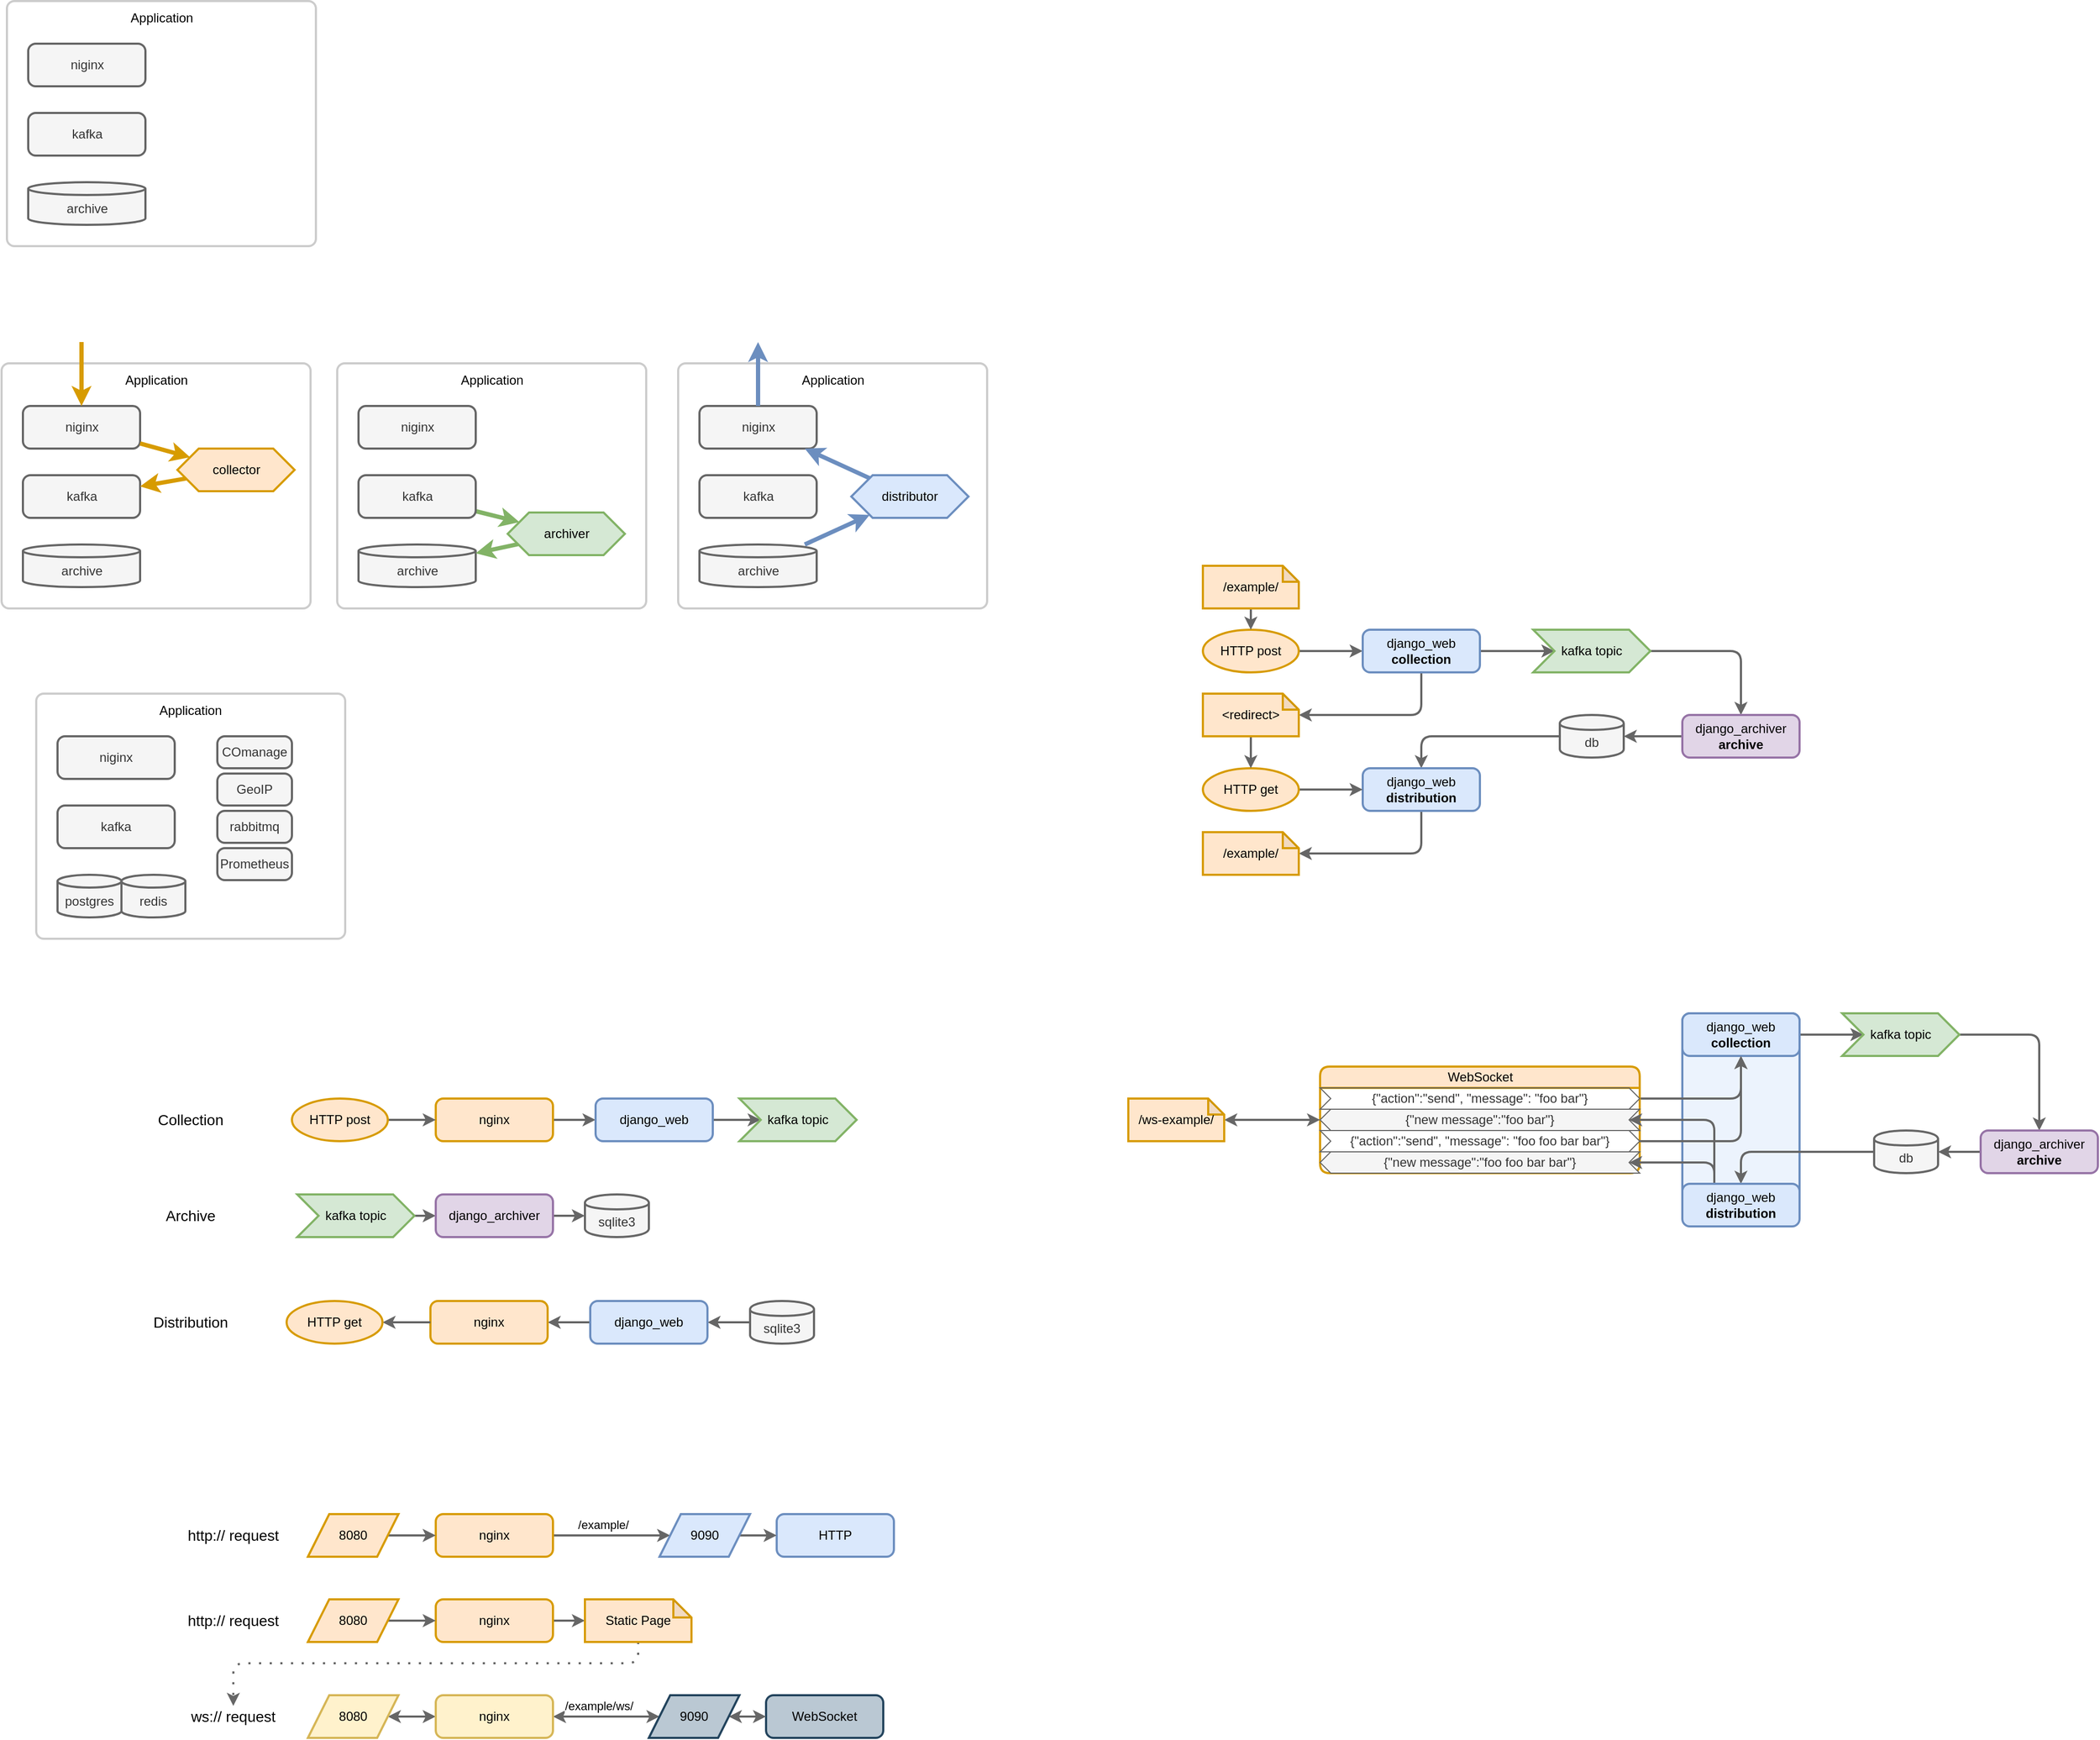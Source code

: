 <mxfile version="14.6.13" type="device"><diagram id="-VsEtAfE2rpOgw_YnNsa" name="Page-1"><mxGraphModel dx="1460" dy="2138" grid="1" gridSize="10" guides="1" tooltips="1" connect="1" arrows="1" fold="1" page="0" pageScale="1" pageWidth="850" pageHeight="1100" math="0" shadow="0"><root><mxCell id="0"/><mxCell id="1" style="locked=1;" parent="0"/><mxCell id="PM8JkhN1XcaPESPT991R-1" value="HTTP" style="rounded=1;html=1;absoluteArcSize=1;arcSize=14;strokeWidth=2;shadow=0;glass=0;labelBackgroundColor=none;fillColor=#dae8fc;fontSize=12;align=center;strokeColor=#6c8ebf;whiteSpace=wrap;" parent="1" vertex="1"><mxGeometry x="510" y="590" width="110" height="40" as="geometry"/></mxCell><mxCell id="PM8JkhN1XcaPESPT991R-6" style="edgeStyle=orthogonalEdgeStyle;orthogonalLoop=1;jettySize=auto;html=1;strokeWidth=2;fillColor=#f5f5f5;strokeColor=#666666;fontFamily=Helvetica;fontSize=11;fontColor=#000000;align=center;entryX=0;entryY=0.5;entryDx=0;entryDy=0;" parent="1" source="PM8JkhN1XcaPESPT991R-2" target="PM8JkhN1XcaPESPT991R-5" edge="1"><mxGeometry relative="1" as="geometry"/></mxCell><mxCell id="PM8JkhN1XcaPESPT991R-9" value="/example/" style="edgeLabel;html=1;align=center;verticalAlign=middle;resizable=0;points=[];" parent="PM8JkhN1XcaPESPT991R-6" vertex="1" connectable="0"><mxGeometry x="-0.147" y="3" relative="1" as="geometry"><mxPoint y="-7" as="offset"/></mxGeometry></mxCell><mxCell id="PM8JkhN1XcaPESPT991R-2" value="nginx" style="rounded=1;html=1;absoluteArcSize=1;arcSize=14;strokeWidth=2;shadow=0;glass=0;labelBackgroundColor=none;fillColor=#ffe6cc;fontSize=12;align=center;strokeColor=#d79b00;whiteSpace=wrap;" parent="1" vertex="1"><mxGeometry x="190" y="590" width="110" height="40" as="geometry"/></mxCell><mxCell id="PM8JkhN1XcaPESPT991R-8" style="edgeStyle=orthogonalEdgeStyle;orthogonalLoop=1;jettySize=auto;html=1;strokeColor=#666666;strokeWidth=2;fillColor=#f5f5f5;" parent="1" source="PM8JkhN1XcaPESPT991R-3" target="PM8JkhN1XcaPESPT991R-2" edge="1"><mxGeometry relative="1" as="geometry"/></mxCell><mxCell id="PM8JkhN1XcaPESPT991R-3" value="8080" style="shape=parallelogram;perimeter=parallelogramPerimeter;whiteSpace=wrap;html=1;fixedSize=1;shadow=0;fontFamily=Helvetica;fontSize=12;fontColor=#000000;align=center;strokeColor=#d79b00;strokeWidth=2;fillColor=#ffe6cc;" parent="1" vertex="1"><mxGeometry x="70" y="590" width="85" height="40" as="geometry"/></mxCell><mxCell id="PM8JkhN1XcaPESPT991R-7" style="edgeStyle=orthogonalEdgeStyle;orthogonalLoop=1;jettySize=auto;html=1;strokeColor=#666666;strokeWidth=2;fillColor=#f5f5f5;" parent="1" source="PM8JkhN1XcaPESPT991R-5" target="PM8JkhN1XcaPESPT991R-1" edge="1"><mxGeometry relative="1" as="geometry"/></mxCell><mxCell id="PM8JkhN1XcaPESPT991R-5" value="9090" style="shape=parallelogram;perimeter=parallelogramPerimeter;whiteSpace=wrap;html=1;fixedSize=1;shadow=0;fontFamily=Helvetica;fontSize=12;fontColor=#000000;align=center;strokeColor=#6c8ebf;strokeWidth=2;fillColor=#dae8fc;" parent="1" vertex="1"><mxGeometry x="400" y="590" width="85" height="40" as="geometry"/></mxCell><mxCell id="PM8JkhN1XcaPESPT991R-10" value="WebSocket" style="rounded=1;html=1;absoluteArcSize=1;arcSize=14;strokeWidth=2;shadow=0;glass=0;labelBackgroundColor=none;fillColor=#bac8d3;fontSize=12;align=center;strokeColor=#23445d;whiteSpace=wrap;" parent="1" vertex="1"><mxGeometry x="500" y="760" width="110" height="40" as="geometry"/></mxCell><mxCell id="PM8JkhN1XcaPESPT991R-11" style="edgeStyle=orthogonalEdgeStyle;orthogonalLoop=1;jettySize=auto;html=1;strokeWidth=2;fillColor=#f5f5f5;strokeColor=#666666;fontFamily=Helvetica;fontSize=11;fontColor=#000000;align=center;entryX=0;entryY=0.5;entryDx=0;entryDy=0;startArrow=classic;startFill=1;" parent="1" source="PM8JkhN1XcaPESPT991R-21" target="PM8JkhN1XcaPESPT991R-17" edge="1"><mxGeometry relative="1" as="geometry"><mxPoint x="240" y="780" as="sourcePoint"/><Array as="points"/></mxGeometry></mxCell><mxCell id="PM8JkhN1XcaPESPT991R-12" value="/example/ws/" style="edgeLabel;html=1;align=center;verticalAlign=middle;resizable=0;points=[];" parent="PM8JkhN1XcaPESPT991R-11" vertex="1" connectable="0"><mxGeometry x="-0.147" y="3" relative="1" as="geometry"><mxPoint y="-7" as="offset"/></mxGeometry></mxCell><mxCell id="PM8JkhN1XcaPESPT991R-19" style="edgeStyle=orthogonalEdgeStyle;orthogonalLoop=1;jettySize=auto;html=1;strokeColor=#666666;strokeWidth=2;fillColor=#f5f5f5;" parent="1" source="PM8JkhN1XcaPESPT991R-13" target="PM8JkhN1XcaPESPT991R-18" edge="1"><mxGeometry relative="1" as="geometry"/></mxCell><mxCell id="PM8JkhN1XcaPESPT991R-13" value="nginx" style="rounded=1;html=1;absoluteArcSize=1;arcSize=14;strokeWidth=2;shadow=0;glass=0;labelBackgroundColor=none;fillColor=#ffe6cc;fontSize=12;align=center;strokeColor=#d79b00;whiteSpace=wrap;" parent="1" vertex="1"><mxGeometry x="190" y="670" width="110" height="40" as="geometry"/></mxCell><mxCell id="PM8JkhN1XcaPESPT991R-14" style="edgeStyle=orthogonalEdgeStyle;orthogonalLoop=1;jettySize=auto;html=1;strokeColor=#666666;strokeWidth=2;fillColor=#f5f5f5;" parent="1" source="PM8JkhN1XcaPESPT991R-15" target="PM8JkhN1XcaPESPT991R-13" edge="1"><mxGeometry relative="1" as="geometry"/></mxCell><mxCell id="PM8JkhN1XcaPESPT991R-15" value="8080" style="shape=parallelogram;perimeter=parallelogramPerimeter;whiteSpace=wrap;html=1;fixedSize=1;shadow=0;fontFamily=Helvetica;fontSize=12;fontColor=#000000;align=center;strokeColor=#d79b00;strokeWidth=2;fillColor=#ffe6cc;" parent="1" vertex="1"><mxGeometry x="70" y="670" width="85" height="40" as="geometry"/></mxCell><mxCell id="PM8JkhN1XcaPESPT991R-16" style="edgeStyle=orthogonalEdgeStyle;orthogonalLoop=1;jettySize=auto;html=1;strokeColor=#666666;strokeWidth=2;fillColor=#f5f5f5;startArrow=classic;startFill=1;" parent="1" source="PM8JkhN1XcaPESPT991R-17" target="PM8JkhN1XcaPESPT991R-10" edge="1"><mxGeometry relative="1" as="geometry"/></mxCell><mxCell id="PM8JkhN1XcaPESPT991R-17" value="9090" style="shape=parallelogram;perimeter=parallelogramPerimeter;whiteSpace=wrap;html=1;fixedSize=1;shadow=0;fontFamily=Helvetica;fontSize=12;align=center;strokeColor=#23445d;strokeWidth=2;fillColor=#bac8d3;" parent="1" vertex="1"><mxGeometry x="390" y="760" width="85" height="40" as="geometry"/></mxCell><mxCell id="PM8JkhN1XcaPESPT991R-28" style="edgeStyle=orthogonalEdgeStyle;orthogonalLoop=1;jettySize=auto;html=1;fontSize=14;strokeColor=#666666;strokeWidth=2;fillColor=#f5f5f5;dashed=1;dashPattern=1 4;exitX=0.5;exitY=1;exitDx=0;exitDy=0;exitPerimeter=0;" parent="1" source="PM8JkhN1XcaPESPT991R-18" target="PM8JkhN1XcaPESPT991R-26" edge="1"><mxGeometry relative="1" as="geometry"><Array as="points"><mxPoint x="380" y="730"/><mxPoint y="730"/></Array></mxGeometry></mxCell><mxCell id="PM8JkhN1XcaPESPT991R-18" value="Static Page" style="shape=note;whiteSpace=wrap;html=1;backgroundOutline=1;darkOpacity=0.05;shadow=0;fontFamily=Helvetica;fontSize=12;fontColor=#000000;align=center;strokeColor=#d79b00;strokeWidth=2;fillColor=#ffe6cc;size=17;" parent="1" vertex="1"><mxGeometry x="330" y="670" width="100" height="40" as="geometry"/></mxCell><mxCell id="PM8JkhN1XcaPESPT991R-22" style="edgeStyle=orthogonalEdgeStyle;orthogonalLoop=1;jettySize=auto;html=1;strokeColor=#666666;strokeWidth=2;fillColor=#f5f5f5;startArrow=classic;startFill=1;" parent="1" source="PM8JkhN1XcaPESPT991R-20" target="PM8JkhN1XcaPESPT991R-21" edge="1"><mxGeometry relative="1" as="geometry"/></mxCell><mxCell id="PM8JkhN1XcaPESPT991R-20" value="8080" style="shape=parallelogram;perimeter=parallelogramPerimeter;whiteSpace=wrap;html=1;fixedSize=1;shadow=0;fontFamily=Helvetica;fontSize=12;align=center;strokeColor=#d6b656;strokeWidth=2;fillColor=#fff2cc;" parent="1" vertex="1"><mxGeometry x="70" y="760" width="85" height="40" as="geometry"/></mxCell><mxCell id="PM8JkhN1XcaPESPT991R-21" value="nginx" style="rounded=1;html=1;absoluteArcSize=1;arcSize=14;strokeWidth=2;shadow=0;glass=0;labelBackgroundColor=none;fillColor=#fff2cc;fontSize=12;align=center;strokeColor=#d6b656;whiteSpace=wrap;" parent="1" vertex="1"><mxGeometry x="190" y="760" width="110" height="40" as="geometry"/></mxCell><mxCell id="PM8JkhN1XcaPESPT991R-24" value="http:// request" style="text;html=1;strokeColor=none;fillColor=none;align=center;verticalAlign=middle;whiteSpace=wrap;rounded=0;fontSize=14;" parent="1" vertex="1"><mxGeometry x="-50" y="600" width="100" height="20" as="geometry"/></mxCell><mxCell id="PM8JkhN1XcaPESPT991R-25" value="http:// request" style="text;html=1;strokeColor=none;fillColor=none;align=center;verticalAlign=middle;whiteSpace=wrap;rounded=0;fontSize=14;" parent="1" vertex="1"><mxGeometry x="-50" y="680" width="100" height="20" as="geometry"/></mxCell><mxCell id="PM8JkhN1XcaPESPT991R-26" value="ws:// request" style="text;html=1;strokeColor=none;fillColor=none;align=center;verticalAlign=middle;whiteSpace=wrap;rounded=0;fontSize=14;" parent="1" vertex="1"><mxGeometry x="-60" y="770" width="120" height="20" as="geometry"/></mxCell><mxCell id="PM8JkhN1XcaPESPT991R-27" style="edgeStyle=orthogonalEdgeStyle;orthogonalLoop=1;jettySize=auto;html=1;exitX=0.5;exitY=1;exitDx=0;exitDy=0;fontSize=14;strokeColor=#666666;strokeWidth=2;fillColor=#f5f5f5;" parent="1" source="PM8JkhN1XcaPESPT991R-24" target="PM8JkhN1XcaPESPT991R-24" edge="1"><mxGeometry relative="1" as="geometry"/></mxCell><mxCell id="PM8JkhN1XcaPESPT991R-34" style="edgeStyle=orthogonalEdgeStyle;orthogonalLoop=1;jettySize=auto;html=1;strokeWidth=2;fillColor=#f5f5f5;strokeColor=#666666;fontFamily=Helvetica;fontSize=11;fontColor=#000000;align=center;" parent="1" source="PM8JkhN1XcaPESPT991R-36" target="PM8JkhN1XcaPESPT991R-41" edge="1"><mxGeometry relative="1" as="geometry"><mxPoint x="410.0" y="220" as="targetPoint"/></mxGeometry></mxCell><mxCell id="PM8JkhN1XcaPESPT991R-36" value="nginx" style="rounded=1;html=1;absoluteArcSize=1;arcSize=14;strokeWidth=2;shadow=0;glass=0;labelBackgroundColor=none;fillColor=#ffe6cc;fontSize=12;align=center;strokeColor=#d79b00;whiteSpace=wrap;" parent="1" vertex="1"><mxGeometry x="190" y="200" width="110" height="40" as="geometry"/></mxCell><mxCell id="PM8JkhN1XcaPESPT991R-37" style="edgeStyle=orthogonalEdgeStyle;orthogonalLoop=1;jettySize=auto;html=1;strokeColor=#666666;strokeWidth=2;fillColor=#f5f5f5;" parent="1" source="PM8JkhN1XcaPESPT991R-43" target="PM8JkhN1XcaPESPT991R-36" edge="1"><mxGeometry relative="1" as="geometry"><mxPoint x="155" y="220" as="sourcePoint"/></mxGeometry></mxCell><mxCell id="PM8JkhN1XcaPESPT991R-46" style="edgeStyle=orthogonalEdgeStyle;orthogonalLoop=1;jettySize=auto;html=1;strokeColor=#666666;strokeWidth=2;fillColor=#f5f5f5;" parent="1" source="PM8JkhN1XcaPESPT991R-41" target="PM8JkhN1XcaPESPT991R-44" edge="1"><mxGeometry relative="1" as="geometry"/></mxCell><mxCell id="PM8JkhN1XcaPESPT991R-41" value="django_web" style="rounded=1;html=1;absoluteArcSize=1;arcSize=14;strokeWidth=2;shadow=0;glass=0;labelBackgroundColor=none;fillColor=#dae8fc;fontSize=12;align=center;strokeColor=#6c8ebf;whiteSpace=wrap;" parent="1" vertex="1"><mxGeometry x="340" y="200" width="110" height="40" as="geometry"/></mxCell><mxCell id="PM8JkhN1XcaPESPT991R-43" value="HTTP post" style="ellipse;whiteSpace=wrap;html=1;shadow=0;fontFamily=Helvetica;fontSize=12;fontColor=#000000;align=center;strokeColor=#d79b00;strokeWidth=2;fillColor=#ffe6cc;" parent="1" vertex="1"><mxGeometry x="55" y="200" width="90" height="40" as="geometry"/></mxCell><mxCell id="PM8JkhN1XcaPESPT991R-44" value="kafka topic" style="shape=step;perimeter=stepPerimeter;whiteSpace=wrap;html=1;fixedSize=1;shadow=0;fontFamily=Helvetica;fontSize=12;align=center;strokeColor=#82b366;strokeWidth=2;fillColor=#d5e8d4;" parent="1" vertex="1"><mxGeometry x="475" y="200" width="110" height="40" as="geometry"/></mxCell><mxCell id="PM8JkhN1XcaPESPT991R-49" style="edgeStyle=orthogonalEdgeStyle;orthogonalLoop=1;jettySize=auto;html=1;strokeColor=#666666;strokeWidth=2;fillColor=#f5f5f5;" parent="1" source="PM8JkhN1XcaPESPT991R-47" target="PM8JkhN1XcaPESPT991R-48" edge="1"><mxGeometry relative="1" as="geometry"/></mxCell><mxCell id="PM8JkhN1XcaPESPT991R-47" value="kafka topic" style="shape=step;perimeter=stepPerimeter;whiteSpace=wrap;html=1;fixedSize=1;shadow=0;fontFamily=Helvetica;fontSize=12;align=center;strokeColor=#82b366;strokeWidth=2;fillColor=#d5e8d4;" parent="1" vertex="1"><mxGeometry x="60" y="290" width="110" height="40" as="geometry"/></mxCell><mxCell id="PM8JkhN1XcaPESPT991R-51" value="" style="edgeStyle=orthogonalEdgeStyle;orthogonalLoop=1;jettySize=auto;html=1;strokeColor=#666666;strokeWidth=2;fillColor=#f5f5f5;" parent="1" source="PM8JkhN1XcaPESPT991R-48" target="PM8JkhN1XcaPESPT991R-50" edge="1"><mxGeometry relative="1" as="geometry"/></mxCell><mxCell id="PM8JkhN1XcaPESPT991R-48" value="django_archiver" style="rounded=1;html=1;absoluteArcSize=1;arcSize=14;strokeWidth=2;shadow=0;glass=0;labelBackgroundColor=none;fillColor=#e1d5e7;fontSize=12;align=center;strokeColor=#9673a6;whiteSpace=wrap;" parent="1" vertex="1"><mxGeometry x="190" y="290" width="110" height="40" as="geometry"/></mxCell><mxCell id="PM8JkhN1XcaPESPT991R-50" value="sqlite3" style="shape=cylinder;whiteSpace=wrap;html=1;boundedLbl=1;backgroundOutline=1;rounded=1;shadow=0;strokeColor=#666666;strokeWidth=2;fillColor=#f5f5f5;glass=0;arcSize=14;fontColor=#333333;" parent="1" vertex="1"><mxGeometry x="330" y="290" width="60" height="40" as="geometry"/></mxCell><mxCell id="PM8JkhN1XcaPESPT991R-52" style="edgeStyle=orthogonalEdgeStyle;orthogonalLoop=1;jettySize=auto;html=1;strokeWidth=2;fillColor=#f5f5f5;strokeColor=#666666;fontFamily=Helvetica;fontSize=11;fontColor=#000000;align=center;startArrow=classic;startFill=1;endArrow=none;endFill=0;" parent="1" source="PM8JkhN1XcaPESPT991R-53" target="PM8JkhN1XcaPESPT991R-56" edge="1"><mxGeometry relative="1" as="geometry"><mxPoint x="405.0" y="410" as="targetPoint"/></mxGeometry></mxCell><mxCell id="PM8JkhN1XcaPESPT991R-53" value="nginx" style="rounded=1;html=1;absoluteArcSize=1;arcSize=14;strokeWidth=2;shadow=0;glass=0;labelBackgroundColor=none;fillColor=#ffe6cc;fontSize=12;align=center;strokeColor=#d79b00;whiteSpace=wrap;" parent="1" vertex="1"><mxGeometry x="185" y="390" width="110" height="40" as="geometry"/></mxCell><mxCell id="PM8JkhN1XcaPESPT991R-54" style="edgeStyle=orthogonalEdgeStyle;orthogonalLoop=1;jettySize=auto;html=1;strokeColor=#666666;strokeWidth=2;fillColor=#f5f5f5;startArrow=classic;startFill=1;endArrow=none;endFill=0;" parent="1" source="PM8JkhN1XcaPESPT991R-57" target="PM8JkhN1XcaPESPT991R-53" edge="1"><mxGeometry relative="1" as="geometry"><mxPoint x="150" y="410" as="sourcePoint"/></mxGeometry></mxCell><mxCell id="PM8JkhN1XcaPESPT991R-55" style="edgeStyle=orthogonalEdgeStyle;orthogonalLoop=1;jettySize=auto;html=1;strokeColor=#666666;strokeWidth=2;fillColor=#f5f5f5;endArrow=none;endFill=0;startArrow=classic;startFill=1;" parent="1" source="PM8JkhN1XcaPESPT991R-56" target="PM8JkhN1XcaPESPT991R-59" edge="1"><mxGeometry relative="1" as="geometry"><mxPoint x="470.0" y="410" as="targetPoint"/></mxGeometry></mxCell><mxCell id="PM8JkhN1XcaPESPT991R-56" value="django_web" style="rounded=1;html=1;absoluteArcSize=1;arcSize=14;strokeWidth=2;shadow=0;glass=0;labelBackgroundColor=none;fillColor=#dae8fc;fontSize=12;align=center;strokeColor=#6c8ebf;whiteSpace=wrap;" parent="1" vertex="1"><mxGeometry x="335" y="390" width="110" height="40" as="geometry"/></mxCell><mxCell id="PM8JkhN1XcaPESPT991R-57" value="HTTP get" style="ellipse;whiteSpace=wrap;html=1;shadow=0;fontFamily=Helvetica;fontSize=12;fontColor=#000000;align=center;strokeColor=#d79b00;strokeWidth=2;fillColor=#ffe6cc;" parent="1" vertex="1"><mxGeometry x="50" y="390" width="90" height="40" as="geometry"/></mxCell><mxCell id="PM8JkhN1XcaPESPT991R-59" value="sqlite3" style="shape=cylinder;whiteSpace=wrap;html=1;boundedLbl=1;backgroundOutline=1;rounded=1;shadow=0;strokeColor=#666666;strokeWidth=2;fillColor=#f5f5f5;glass=0;arcSize=14;fontColor=#333333;" parent="1" vertex="1"><mxGeometry x="485" y="390" width="60" height="40" as="geometry"/></mxCell><mxCell id="PM8JkhN1XcaPESPT991R-60" value="Collection" style="text;html=1;strokeColor=none;fillColor=none;align=center;verticalAlign=middle;whiteSpace=wrap;rounded=0;fontSize=14;" parent="1" vertex="1"><mxGeometry x="-90" y="210" width="100" height="20" as="geometry"/></mxCell><mxCell id="PM8JkhN1XcaPESPT991R-61" value="Archive" style="text;html=1;strokeColor=none;fillColor=none;align=center;verticalAlign=middle;whiteSpace=wrap;rounded=0;fontSize=14;" parent="1" vertex="1"><mxGeometry x="-90" y="300" width="100" height="20" as="geometry"/></mxCell><mxCell id="PM8JkhN1XcaPESPT991R-62" value="Distribution" style="text;html=1;strokeColor=none;fillColor=none;align=center;verticalAlign=middle;whiteSpace=wrap;rounded=0;fontSize=14;" parent="1" vertex="1"><mxGeometry x="-90" y="400" width="100" height="20" as="geometry"/></mxCell><mxCell id="XB2Akl6cawF2deGfc-03-5" value="Application" style="rounded=1;html=1;absoluteArcSize=1;arcSize=14;strokeWidth=2;shadow=0;glass=0;labelBackgroundColor=none;fontSize=12;align=center;whiteSpace=wrap;container=1;dropTarget=1;recursiveResize=0;collapsible=0;verticalAlign=top;spacing=4;fillColor=none;strokeColor=#CCCCCC;" parent="1" vertex="1"><mxGeometry x="-212.5" y="-830" width="290" height="230" as="geometry"/></mxCell><mxCell id="XB2Akl6cawF2deGfc-03-2" value="niginx" style="rounded=1;html=1;absoluteArcSize=1;arcSize=14;strokeWidth=2;shadow=0;glass=0;labelBackgroundColor=none;fillColor=#f5f5f5;fontSize=12;align=center;strokeColor=#666666;whiteSpace=wrap;fontColor=#333333;" parent="XB2Akl6cawF2deGfc-03-5" vertex="1"><mxGeometry x="20" y="40" width="110" height="40" as="geometry"/></mxCell><mxCell id="XB2Akl6cawF2deGfc-03-3" value="archive" style="shape=cylinder3;whiteSpace=wrap;html=1;boundedLbl=1;backgroundOutline=1;size=6;shadow=0;fontFamily=Helvetica;fontSize=12;fontColor=#333333;align=center;strokeColor=#666666;strokeWidth=2;fillColor=#f5f5f5;" parent="XB2Akl6cawF2deGfc-03-5" vertex="1"><mxGeometry x="20" y="170" width="110" height="40" as="geometry"/></mxCell><mxCell id="XB2Akl6cawF2deGfc-03-1" value="kafka" style="rounded=1;html=1;absoluteArcSize=1;arcSize=14;strokeWidth=2;shadow=0;glass=0;labelBackgroundColor=none;fillColor=#f5f5f5;fontSize=12;align=center;strokeColor=#666666;whiteSpace=wrap;fontColor=#333333;" parent="XB2Akl6cawF2deGfc-03-5" vertex="1"><mxGeometry x="20" y="105" width="110" height="40" as="geometry"/></mxCell><mxCell id="XB2Akl6cawF2deGfc-03-7" value="Application" style="rounded=1;html=1;absoluteArcSize=1;arcSize=14;strokeWidth=2;shadow=0;glass=0;labelBackgroundColor=none;fontSize=12;align=center;whiteSpace=wrap;container=1;dropTarget=1;recursiveResize=0;collapsible=0;verticalAlign=top;spacing=4;fillColor=none;strokeColor=#CCCCCC;" parent="1" vertex="1"><mxGeometry x="-217.5" y="-490" width="290" height="230" as="geometry"/></mxCell><mxCell id="XB2Akl6cawF2deGfc-03-8" value="niginx" style="rounded=1;html=1;absoluteArcSize=1;arcSize=14;strokeWidth=2;shadow=0;glass=0;labelBackgroundColor=none;fillColor=#f5f5f5;fontSize=12;align=center;strokeColor=#666666;whiteSpace=wrap;fontColor=#333333;" parent="XB2Akl6cawF2deGfc-03-7" vertex="1"><mxGeometry x="20" y="40" width="110" height="40" as="geometry"/></mxCell><mxCell id="XB2Akl6cawF2deGfc-03-9" value="archive" style="shape=cylinder3;whiteSpace=wrap;html=1;boundedLbl=1;backgroundOutline=1;size=6;shadow=0;fontFamily=Helvetica;fontSize=12;fontColor=#333333;align=center;strokeColor=#666666;strokeWidth=2;fillColor=#f5f5f5;" parent="XB2Akl6cawF2deGfc-03-7" vertex="1"><mxGeometry x="20" y="170" width="110" height="40" as="geometry"/></mxCell><mxCell id="XB2Akl6cawF2deGfc-03-10" value="kafka" style="rounded=1;html=1;absoluteArcSize=1;arcSize=14;strokeWidth=2;shadow=0;glass=0;labelBackgroundColor=none;fillColor=#f5f5f5;fontSize=12;align=center;strokeColor=#666666;whiteSpace=wrap;fontColor=#333333;" parent="XB2Akl6cawF2deGfc-03-7" vertex="1"><mxGeometry x="20" y="105" width="110" height="40" as="geometry"/></mxCell><mxCell id="XB2Akl6cawF2deGfc-03-16" style="orthogonalLoop=1;jettySize=auto;html=1;startArrow=none;startFill=0;endArrow=classic;endFill=1;strokeColor=#d79b00;strokeWidth=4;fillColor=#ffe6cc;" parent="XB2Akl6cawF2deGfc-03-7" source="XB2Akl6cawF2deGfc-03-6" target="XB2Akl6cawF2deGfc-03-10" edge="1"><mxGeometry relative="1" as="geometry"/></mxCell><mxCell id="XB2Akl6cawF2deGfc-03-6" value="collector" style="shape=hexagon;perimeter=hexagonPerimeter2;whiteSpace=wrap;html=1;fixedSize=1;shadow=0;fontFamily=Helvetica;fontSize=12;fontColor=#000000;align=center;strokeColor=#d79b00;strokeWidth=2;fillColor=#ffe6cc;" parent="XB2Akl6cawF2deGfc-03-7" vertex="1"><mxGeometry x="165" y="80" width="110" height="40" as="geometry"/></mxCell><mxCell id="XB2Akl6cawF2deGfc-03-15" value="" style="endArrow=classic;html=1;strokeColor=#d79b00;strokeWidth=4;fillColor=#ffe6cc;" parent="XB2Akl6cawF2deGfc-03-7" source="XB2Akl6cawF2deGfc-03-8" target="XB2Akl6cawF2deGfc-03-6" edge="1"><mxGeometry width="50" height="50" relative="1" as="geometry"><mxPoint x="85" y="-10" as="sourcePoint"/><mxPoint x="85" y="50" as="targetPoint"/></mxGeometry></mxCell><mxCell id="XB2Akl6cawF2deGfc-03-14" value="" style="endArrow=classic;html=1;strokeColor=#d79b00;strokeWidth=4;fillColor=#ffe6cc;entryX=0.5;entryY=0;entryDx=0;entryDy=0;" parent="1" target="XB2Akl6cawF2deGfc-03-8" edge="1"><mxGeometry width="50" height="50" relative="1" as="geometry"><mxPoint x="-142.5" y="-510" as="sourcePoint"/><mxPoint x="7.5" y="-480" as="targetPoint"/></mxGeometry></mxCell><mxCell id="XB2Akl6cawF2deGfc-03-17" value="Application" style="rounded=1;html=1;absoluteArcSize=1;arcSize=14;strokeWidth=2;shadow=0;glass=0;labelBackgroundColor=none;fontSize=12;align=center;whiteSpace=wrap;container=1;dropTarget=1;recursiveResize=0;collapsible=0;verticalAlign=top;spacing=4;fillColor=none;strokeColor=#CCCCCC;" parent="1" vertex="1"><mxGeometry x="97.5" y="-490" width="290" height="230" as="geometry"/></mxCell><mxCell id="XB2Akl6cawF2deGfc-03-18" value="niginx" style="rounded=1;html=1;absoluteArcSize=1;arcSize=14;strokeWidth=2;shadow=0;glass=0;labelBackgroundColor=none;fillColor=#f5f5f5;fontSize=12;align=center;strokeColor=#666666;whiteSpace=wrap;fontColor=#333333;" parent="XB2Akl6cawF2deGfc-03-17" vertex="1"><mxGeometry x="20" y="40" width="110" height="40" as="geometry"/></mxCell><mxCell id="XB2Akl6cawF2deGfc-03-19" value="archive" style="shape=cylinder3;whiteSpace=wrap;html=1;boundedLbl=1;backgroundOutline=1;size=6;shadow=0;fontFamily=Helvetica;fontSize=12;fontColor=#333333;align=center;strokeColor=#666666;strokeWidth=2;fillColor=#f5f5f5;" parent="XB2Akl6cawF2deGfc-03-17" vertex="1"><mxGeometry x="20" y="170" width="110" height="40" as="geometry"/></mxCell><mxCell id="XB2Akl6cawF2deGfc-03-22" style="edgeStyle=none;orthogonalLoop=1;jettySize=auto;html=1;startArrow=none;startFill=0;endArrow=classic;endFill=1;strokeColor=#82b366;strokeWidth=4;fillColor=#d5e8d4;" parent="XB2Akl6cawF2deGfc-03-17" source="XB2Akl6cawF2deGfc-03-20" target="XB2Akl6cawF2deGfc-03-21" edge="1"><mxGeometry relative="1" as="geometry"/></mxCell><mxCell id="XB2Akl6cawF2deGfc-03-20" value="kafka" style="rounded=1;html=1;absoluteArcSize=1;arcSize=14;strokeWidth=2;shadow=0;glass=0;labelBackgroundColor=none;fillColor=#f5f5f5;fontSize=12;align=center;strokeColor=#666666;whiteSpace=wrap;fontColor=#333333;" parent="XB2Akl6cawF2deGfc-03-17" vertex="1"><mxGeometry x="20" y="105" width="110" height="40" as="geometry"/></mxCell><mxCell id="XB2Akl6cawF2deGfc-03-23" style="edgeStyle=none;orthogonalLoop=1;jettySize=auto;html=1;startArrow=none;startFill=0;endArrow=classic;endFill=1;strokeColor=#82b366;strokeWidth=4;fillColor=#d5e8d4;" parent="XB2Akl6cawF2deGfc-03-17" source="XB2Akl6cawF2deGfc-03-21" target="XB2Akl6cawF2deGfc-03-19" edge="1"><mxGeometry relative="1" as="geometry"/></mxCell><mxCell id="XB2Akl6cawF2deGfc-03-21" value="archiver" style="shape=hexagon;perimeter=hexagonPerimeter2;whiteSpace=wrap;html=1;fixedSize=1;shadow=0;fontFamily=Helvetica;fontSize=12;align=center;strokeColor=#82b366;strokeWidth=2;fillColor=#d5e8d4;" parent="XB2Akl6cawF2deGfc-03-17" vertex="1"><mxGeometry x="160" y="140" width="110" height="40" as="geometry"/></mxCell><mxCell id="XB2Akl6cawF2deGfc-03-24" value="Application" style="rounded=1;html=1;absoluteArcSize=1;arcSize=14;strokeWidth=2;shadow=0;glass=0;labelBackgroundColor=none;fontSize=12;align=center;whiteSpace=wrap;container=1;dropTarget=1;recursiveResize=0;collapsible=0;verticalAlign=top;spacing=4;fillColor=none;strokeColor=#CCCCCC;" parent="1" vertex="1"><mxGeometry x="417.5" y="-490" width="290" height="230" as="geometry"/></mxCell><mxCell id="XB2Akl6cawF2deGfc-03-25" value="niginx" style="rounded=1;html=1;absoluteArcSize=1;arcSize=14;strokeWidth=2;shadow=0;glass=0;labelBackgroundColor=none;fillColor=#f5f5f5;fontSize=12;align=center;strokeColor=#666666;whiteSpace=wrap;fontColor=#333333;" parent="XB2Akl6cawF2deGfc-03-24" vertex="1"><mxGeometry x="20" y="40" width="110" height="40" as="geometry"/></mxCell><mxCell id="XB2Akl6cawF2deGfc-03-29" style="edgeStyle=none;orthogonalLoop=1;jettySize=auto;html=1;startArrow=none;startFill=0;endArrow=classic;endFill=1;strokeColor=#6c8ebf;strokeWidth=4;fillColor=#dae8fc;" parent="XB2Akl6cawF2deGfc-03-24" source="XB2Akl6cawF2deGfc-03-26" target="XB2Akl6cawF2deGfc-03-28" edge="1"><mxGeometry relative="1" as="geometry"/></mxCell><mxCell id="XB2Akl6cawF2deGfc-03-26" value="archive" style="shape=cylinder3;whiteSpace=wrap;html=1;boundedLbl=1;backgroundOutline=1;size=6;shadow=0;fontFamily=Helvetica;fontSize=12;fontColor=#333333;align=center;strokeColor=#666666;strokeWidth=2;fillColor=#f5f5f5;" parent="XB2Akl6cawF2deGfc-03-24" vertex="1"><mxGeometry x="20" y="170" width="110" height="40" as="geometry"/></mxCell><mxCell id="XB2Akl6cawF2deGfc-03-27" value="kafka" style="rounded=1;html=1;absoluteArcSize=1;arcSize=14;strokeWidth=2;shadow=0;glass=0;labelBackgroundColor=none;fillColor=#f5f5f5;fontSize=12;align=center;strokeColor=#666666;whiteSpace=wrap;fontColor=#333333;" parent="XB2Akl6cawF2deGfc-03-24" vertex="1"><mxGeometry x="20" y="105" width="110" height="40" as="geometry"/></mxCell><mxCell id="XB2Akl6cawF2deGfc-03-30" style="edgeStyle=none;orthogonalLoop=1;jettySize=auto;html=1;startArrow=none;startFill=0;endArrow=classic;endFill=1;strokeColor=#6c8ebf;strokeWidth=4;fillColor=#dae8fc;" parent="XB2Akl6cawF2deGfc-03-24" source="XB2Akl6cawF2deGfc-03-28" target="XB2Akl6cawF2deGfc-03-25" edge="1"><mxGeometry relative="1" as="geometry"/></mxCell><mxCell id="XB2Akl6cawF2deGfc-03-28" value="distributor" style="shape=hexagon;perimeter=hexagonPerimeter2;whiteSpace=wrap;html=1;fixedSize=1;shadow=0;fontFamily=Helvetica;fontSize=12;align=center;strokeColor=#6c8ebf;strokeWidth=2;fillColor=#dae8fc;" parent="XB2Akl6cawF2deGfc-03-24" vertex="1"><mxGeometry x="162.5" y="105" width="110" height="40" as="geometry"/></mxCell><mxCell id="XB2Akl6cawF2deGfc-03-31" style="edgeStyle=none;orthogonalLoop=1;jettySize=auto;html=1;startArrow=none;startFill=0;endArrow=classic;endFill=1;strokeColor=#6c8ebf;strokeWidth=4;fillColor=#dae8fc;" parent="1" source="XB2Akl6cawF2deGfc-03-25" edge="1"><mxGeometry relative="1" as="geometry"><mxPoint x="492.5" y="-510" as="targetPoint"/></mxGeometry></mxCell><mxCell id="XB2Akl6cawF2deGfc-03-32" value="Application" style="rounded=1;html=1;absoluteArcSize=1;arcSize=14;strokeWidth=2;shadow=0;glass=0;labelBackgroundColor=none;fontSize=12;align=center;whiteSpace=wrap;container=1;dropTarget=1;recursiveResize=0;collapsible=0;verticalAlign=top;spacing=4;fillColor=none;strokeColor=#CCCCCC;" parent="1" vertex="1"><mxGeometry x="-185" y="-180" width="290" height="230" as="geometry"/></mxCell><mxCell id="XB2Akl6cawF2deGfc-03-33" value="niginx" style="rounded=1;html=1;absoluteArcSize=1;arcSize=14;strokeWidth=2;shadow=0;glass=0;labelBackgroundColor=none;fillColor=#f5f5f5;fontSize=12;align=center;strokeColor=#666666;whiteSpace=wrap;fontColor=#333333;" parent="XB2Akl6cawF2deGfc-03-32" vertex="1"><mxGeometry x="20" y="40" width="110" height="40" as="geometry"/></mxCell><mxCell id="XB2Akl6cawF2deGfc-03-34" value="postgres" style="shape=cylinder3;whiteSpace=wrap;html=1;boundedLbl=1;backgroundOutline=1;size=6;shadow=0;fontFamily=Helvetica;fontSize=12;fontColor=#333333;align=center;strokeColor=#666666;strokeWidth=2;fillColor=#f5f5f5;" parent="XB2Akl6cawF2deGfc-03-32" vertex="1"><mxGeometry x="20" y="170" width="60" height="40" as="geometry"/></mxCell><mxCell id="XB2Akl6cawF2deGfc-03-35" value="kafka" style="rounded=1;html=1;absoluteArcSize=1;arcSize=14;strokeWidth=2;shadow=0;glass=0;labelBackgroundColor=none;fillColor=#f5f5f5;fontSize=12;align=center;strokeColor=#666666;whiteSpace=wrap;fontColor=#333333;" parent="XB2Akl6cawF2deGfc-03-32" vertex="1"><mxGeometry x="20" y="105" width="110" height="40" as="geometry"/></mxCell><mxCell id="XB2Akl6cawF2deGfc-03-48" value="redis" style="shape=cylinder3;whiteSpace=wrap;html=1;boundedLbl=1;backgroundOutline=1;size=6;shadow=0;fontFamily=Helvetica;fontSize=12;fontColor=#333333;align=center;strokeColor=#666666;strokeWidth=2;fillColor=#f5f5f5;" parent="XB2Akl6cawF2deGfc-03-32" vertex="1"><mxGeometry x="80" y="170" width="60" height="40" as="geometry"/></mxCell><mxCell id="XB2Akl6cawF2deGfc-03-50" value="rabbitmq" style="rounded=1;html=1;absoluteArcSize=1;arcSize=14;strokeWidth=2;shadow=0;glass=0;labelBackgroundColor=none;fillColor=#f5f5f5;fontSize=12;align=center;strokeColor=#666666;whiteSpace=wrap;fontColor=#333333;" parent="XB2Akl6cawF2deGfc-03-32" vertex="1"><mxGeometry x="170" y="110" width="70" height="30" as="geometry"/></mxCell><mxCell id="XB2Akl6cawF2deGfc-03-51" value="COmanage" style="rounded=1;html=1;absoluteArcSize=1;arcSize=14;strokeWidth=2;shadow=0;glass=0;labelBackgroundColor=none;fillColor=#f5f5f5;fontSize=12;align=center;strokeColor=#666666;whiteSpace=wrap;fontColor=#333333;" parent="XB2Akl6cawF2deGfc-03-32" vertex="1"><mxGeometry x="170" y="40" width="70" height="30" as="geometry"/></mxCell><mxCell id="XB2Akl6cawF2deGfc-03-52" value="GeoIP" style="rounded=1;html=1;absoluteArcSize=1;arcSize=14;strokeWidth=2;shadow=0;glass=0;labelBackgroundColor=none;fillColor=#f5f5f5;fontSize=12;align=center;strokeColor=#666666;whiteSpace=wrap;fontColor=#333333;" parent="XB2Akl6cawF2deGfc-03-32" vertex="1"><mxGeometry x="170" y="75" width="70" height="30" as="geometry"/></mxCell><mxCell id="XB2Akl6cawF2deGfc-03-53" value="Prometheus" style="rounded=1;html=1;absoluteArcSize=1;arcSize=14;strokeWidth=2;shadow=0;glass=0;labelBackgroundColor=none;fillColor=#f5f5f5;fontSize=12;align=center;strokeColor=#666666;whiteSpace=wrap;fontColor=#333333;" parent="XB2Akl6cawF2deGfc-03-32" vertex="1"><mxGeometry x="170" y="145" width="70" height="30" as="geometry"/></mxCell><mxCell id="6jdL576Xid7fBsEvvMvw-23" value="django-roundtrip" style="locked=1;" parent="0"/><mxCell id="6jdL576Xid7fBsEvvMvw-3" style="edgeStyle=orthogonalEdgeStyle;orthogonalLoop=1;jettySize=auto;html=1;strokeColor=#666666;strokeWidth=2;fillColor=#f5f5f5;" edge="1" source="6jdL576Xid7fBsEvvMvw-6" target="6jdL576Xid7fBsEvvMvw-5" parent="6jdL576Xid7fBsEvvMvw-23"><mxGeometry relative="1" as="geometry"><mxPoint x="975" y="-140" as="sourcePoint"/><mxPoint x="1035" y="-250" as="targetPoint"/></mxGeometry></mxCell><mxCell id="6jdL576Xid7fBsEvvMvw-4" style="edgeStyle=orthogonalEdgeStyle;orthogonalLoop=1;jettySize=auto;html=1;strokeColor=#666666;strokeWidth=2;fillColor=#f5f5f5;" edge="1" source="6jdL576Xid7fBsEvvMvw-5" target="6jdL576Xid7fBsEvvMvw-7" parent="6jdL576Xid7fBsEvvMvw-23"><mxGeometry relative="1" as="geometry"/></mxCell><mxCell id="6jdL576Xid7fBsEvvMvw-27" style="edgeStyle=orthogonalEdgeStyle;orthogonalLoop=1;jettySize=auto;html=1;strokeColor=#666666;strokeWidth=2;fillColor=#f5f5f5;" edge="1" parent="6jdL576Xid7fBsEvvMvw-23" source="6jdL576Xid7fBsEvvMvw-5" target="6jdL576Xid7fBsEvvMvw-26"><mxGeometry relative="1" as="geometry"><Array as="points"><mxPoint x="1115" y="-160"/></Array></mxGeometry></mxCell><mxCell id="6jdL576Xid7fBsEvvMvw-5" value="django_web&lt;br&gt;&lt;b&gt;collection&lt;/b&gt;" style="rounded=1;html=1;absoluteArcSize=1;arcSize=14;strokeWidth=2;shadow=0;glass=0;labelBackgroundColor=none;fillColor=#dae8fc;fontSize=12;align=center;strokeColor=#6c8ebf;whiteSpace=wrap;" vertex="1" parent="6jdL576Xid7fBsEvvMvw-23"><mxGeometry x="1060" y="-240" width="110" height="40" as="geometry"/></mxCell><mxCell id="6jdL576Xid7fBsEvvMvw-6" value="HTTP post" style="ellipse;whiteSpace=wrap;html=1;shadow=0;fontFamily=Helvetica;fontSize=12;fontColor=#000000;align=center;strokeColor=#d79b00;strokeWidth=2;fillColor=#ffe6cc;" vertex="1" parent="6jdL576Xid7fBsEvvMvw-23"><mxGeometry x="910" y="-240" width="90" height="40" as="geometry"/></mxCell><mxCell id="6jdL576Xid7fBsEvvMvw-24" style="edgeStyle=orthogonalEdgeStyle;orthogonalLoop=1;jettySize=auto;html=1;strokeColor=#666666;strokeWidth=2;fillColor=#f5f5f5;" edge="1" parent="6jdL576Xid7fBsEvvMvw-23" source="6jdL576Xid7fBsEvvMvw-7" target="6jdL576Xid7fBsEvvMvw-11"><mxGeometry relative="1" as="geometry"/></mxCell><mxCell id="6jdL576Xid7fBsEvvMvw-7" value="kafka topic" style="shape=step;perimeter=stepPerimeter;whiteSpace=wrap;html=1;fixedSize=1;shadow=0;fontFamily=Helvetica;fontSize=12;align=center;strokeColor=#82b366;strokeWidth=2;fillColor=#d5e8d4;" vertex="1" parent="6jdL576Xid7fBsEvvMvw-23"><mxGeometry x="1220" y="-240" width="110" height="40" as="geometry"/></mxCell><mxCell id="6jdL576Xid7fBsEvvMvw-10" value="" style="edgeStyle=orthogonalEdgeStyle;orthogonalLoop=1;jettySize=auto;html=1;strokeColor=#666666;strokeWidth=2;fillColor=#f5f5f5;" edge="1" source="6jdL576Xid7fBsEvvMvw-11" target="6jdL576Xid7fBsEvvMvw-12" parent="6jdL576Xid7fBsEvvMvw-23"><mxGeometry relative="1" as="geometry"/></mxCell><mxCell id="6jdL576Xid7fBsEvvMvw-11" value="django_archiver&lt;br&gt;&lt;b&gt;archive&lt;/b&gt;" style="rounded=1;html=1;absoluteArcSize=1;arcSize=14;strokeWidth=2;shadow=0;glass=0;labelBackgroundColor=none;fillColor=#e1d5e7;fontSize=12;align=center;strokeColor=#9673a6;whiteSpace=wrap;" vertex="1" parent="6jdL576Xid7fBsEvvMvw-23"><mxGeometry x="1360" y="-160" width="110" height="40" as="geometry"/></mxCell><mxCell id="6jdL576Xid7fBsEvvMvw-25" style="edgeStyle=orthogonalEdgeStyle;orthogonalLoop=1;jettySize=auto;html=1;strokeColor=#666666;strokeWidth=2;fillColor=#f5f5f5;" edge="1" parent="6jdL576Xid7fBsEvvMvw-23" source="6jdL576Xid7fBsEvvMvw-12" target="6jdL576Xid7fBsEvvMvw-17"><mxGeometry relative="1" as="geometry"/></mxCell><mxCell id="6jdL576Xid7fBsEvvMvw-12" value="db" style="shape=cylinder;whiteSpace=wrap;html=1;boundedLbl=1;backgroundOutline=1;rounded=1;shadow=0;strokeColor=#666666;strokeWidth=2;fillColor=#f5f5f5;glass=0;arcSize=14;fontColor=#333333;" vertex="1" parent="6jdL576Xid7fBsEvvMvw-23"><mxGeometry x="1245" y="-160" width="60" height="40" as="geometry"/></mxCell><mxCell id="6jdL576Xid7fBsEvvMvw-31" style="edgeStyle=orthogonalEdgeStyle;orthogonalLoop=1;jettySize=auto;html=1;strokeColor=#666666;strokeWidth=2;fillColor=#f5f5f5;" edge="1" parent="6jdL576Xid7fBsEvvMvw-23" source="6jdL576Xid7fBsEvvMvw-17" target="6jdL576Xid7fBsEvvMvw-30"><mxGeometry relative="1" as="geometry"><Array as="points"><mxPoint x="1115" y="-30"/></Array></mxGeometry></mxCell><mxCell id="6jdL576Xid7fBsEvvMvw-17" value="django_web&lt;br&gt;&lt;b&gt;distribution&lt;/b&gt;" style="rounded=1;html=1;absoluteArcSize=1;arcSize=14;strokeWidth=2;shadow=0;glass=0;labelBackgroundColor=none;fillColor=#dae8fc;fontSize=12;align=center;strokeColor=#6c8ebf;whiteSpace=wrap;" vertex="1" parent="6jdL576Xid7fBsEvvMvw-23"><mxGeometry x="1060" y="-110" width="110" height="40" as="geometry"/></mxCell><mxCell id="6jdL576Xid7fBsEvvMvw-28" style="edgeStyle=orthogonalEdgeStyle;orthogonalLoop=1;jettySize=auto;html=1;strokeColor=#666666;strokeWidth=2;fillColor=#f5f5f5;" edge="1" parent="6jdL576Xid7fBsEvvMvw-23" source="6jdL576Xid7fBsEvvMvw-18" target="6jdL576Xid7fBsEvvMvw-17"><mxGeometry relative="1" as="geometry"/></mxCell><mxCell id="6jdL576Xid7fBsEvvMvw-18" value="HTTP get" style="ellipse;whiteSpace=wrap;html=1;shadow=0;fontFamily=Helvetica;fontSize=12;fontColor=#000000;align=center;strokeColor=#d79b00;strokeWidth=2;fillColor=#ffe6cc;" vertex="1" parent="6jdL576Xid7fBsEvvMvw-23"><mxGeometry x="910" y="-110" width="90" height="40" as="geometry"/></mxCell><mxCell id="6jdL576Xid7fBsEvvMvw-29" style="edgeStyle=orthogonalEdgeStyle;orthogonalLoop=1;jettySize=auto;html=1;strokeColor=#666666;strokeWidth=2;fillColor=#f5f5f5;" edge="1" parent="6jdL576Xid7fBsEvvMvw-23" source="6jdL576Xid7fBsEvvMvw-26" target="6jdL576Xid7fBsEvvMvw-18"><mxGeometry relative="1" as="geometry"/></mxCell><mxCell id="6jdL576Xid7fBsEvvMvw-26" value="&amp;lt;redirect&amp;gt;" style="shape=note;whiteSpace=wrap;html=1;backgroundOutline=1;darkOpacity=0.05;shadow=0;fontFamily=Helvetica;fontSize=12;fontColor=#000000;align=center;strokeColor=#d79b00;strokeWidth=2;fillColor=#ffe6cc;size=15;" vertex="1" parent="6jdL576Xid7fBsEvvMvw-23"><mxGeometry x="910" y="-180" width="90" height="40" as="geometry"/></mxCell><mxCell id="6jdL576Xid7fBsEvvMvw-30" value="/example/" style="shape=note;whiteSpace=wrap;html=1;backgroundOutline=1;darkOpacity=0.05;shadow=0;fontFamily=Helvetica;fontSize=12;fontColor=#000000;align=center;strokeColor=#d79b00;strokeWidth=2;fillColor=#ffe6cc;size=15;" vertex="1" parent="6jdL576Xid7fBsEvvMvw-23"><mxGeometry x="910" y="-50" width="90" height="40" as="geometry"/></mxCell><mxCell id="6jdL576Xid7fBsEvvMvw-33" style="edgeStyle=orthogonalEdgeStyle;orthogonalLoop=1;jettySize=auto;html=1;strokeColor=#666666;strokeWidth=2;fillColor=#f5f5f5;" edge="1" parent="6jdL576Xid7fBsEvvMvw-23" source="6jdL576Xid7fBsEvvMvw-32" target="6jdL576Xid7fBsEvvMvw-6"><mxGeometry relative="1" as="geometry"/></mxCell><mxCell id="6jdL576Xid7fBsEvvMvw-32" value="/example/" style="shape=note;whiteSpace=wrap;html=1;backgroundOutline=1;darkOpacity=0.05;shadow=0;fontFamily=Helvetica;fontSize=12;fontColor=#000000;align=center;strokeColor=#d79b00;strokeWidth=2;fillColor=#ffe6cc;size=15;" vertex="1" parent="6jdL576Xid7fBsEvvMvw-23"><mxGeometry x="910" y="-300" width="90" height="40" as="geometry"/></mxCell><mxCell id="6jdL576Xid7fBsEvvMvw-54" value="ws-roundtrip" parent="0"/><mxCell id="6jdL576Xid7fBsEvvMvw-65" value="" style="rounded=1;html=1;absoluteArcSize=1;arcSize=14;strokeWidth=2;shadow=0;glass=0;labelBackgroundColor=none;fontSize=12;align=center;strokeColor=#6c8ebf;whiteSpace=wrap;fillColor=#dae8fc;fillOpacity=50;" vertex="1" parent="6jdL576Xid7fBsEvvMvw-54"><mxGeometry x="1360" y="120" width="110" height="180" as="geometry"/></mxCell><mxCell id="6jdL576Xid7fBsEvvMvw-34" style="edgeStyle=orthogonalEdgeStyle;orthogonalLoop=1;jettySize=auto;html=1;strokeColor=#666666;strokeWidth=2;fillColor=#f5f5f5;" edge="1" source="6jdL576Xid7fBsEvvMvw-57" target="6jdL576Xid7fBsEvvMvw-37" parent="6jdL576Xid7fBsEvvMvw-54"><mxGeometry relative="1" as="geometry"><mxPoint x="965" y="420" as="sourcePoint"/><mxPoint x="1025" y="310" as="targetPoint"/></mxGeometry></mxCell><mxCell id="6jdL576Xid7fBsEvvMvw-35" style="edgeStyle=orthogonalEdgeStyle;orthogonalLoop=1;jettySize=auto;html=1;strokeColor=#666666;strokeWidth=2;fillColor=#f5f5f5;" edge="1" source="6jdL576Xid7fBsEvvMvw-37" target="6jdL576Xid7fBsEvvMvw-40" parent="6jdL576Xid7fBsEvvMvw-54"><mxGeometry relative="1" as="geometry"/></mxCell><mxCell id="6jdL576Xid7fBsEvvMvw-37" value="django_web&lt;br&gt;&lt;b&gt;collection&lt;/b&gt;" style="rounded=1;html=1;absoluteArcSize=1;arcSize=14;strokeWidth=2;shadow=0;glass=0;labelBackgroundColor=none;fillColor=#dae8fc;fontSize=12;align=center;strokeColor=#6c8ebf;whiteSpace=wrap;" vertex="1" parent="6jdL576Xid7fBsEvvMvw-54"><mxGeometry x="1360" y="120" width="110" height="40" as="geometry"/></mxCell><mxCell id="6jdL576Xid7fBsEvvMvw-38" value="WebSocket" style="swimlane;fontStyle=0;childLayout=stackLayout;horizontal=1;startSize=20;fillColor=#ffe6cc;horizontalStack=0;resizeParent=1;resizeParentMax=0;resizeLast=0;collapsible=0;marginBottom=0;rounded=1;shadow=0;glass=0;labelBackgroundColor=none;strokeColor=#d79b00;strokeWidth=2;fontSize=12;align=center;fontFamily=Helvetica;fontColor=#000000;html=1;" vertex="1" parent="6jdL576Xid7fBsEvvMvw-54"><mxGeometry x="1020" y="170" width="300" height="100" as="geometry"/></mxCell><mxCell id="6jdL576Xid7fBsEvvMvw-57" value="&lt;div class=&quot;status-line out&quot;&gt;&lt;span&gt;{&quot;action&quot;:&quot;send&quot;, &quot;message&quot;: &quot;foo bar&quot;}&lt;/span&gt;&lt;/div&gt;" style="shape=step;perimeter=stepPerimeter;whiteSpace=wrap;html=1;fixedSize=1;fontFamily=Helvetica;fontSize=12;fontColor=#333333;align=center;fillOpacity=100;strokeOpacity=100;strokeColor=#666666;fillColor=none;size=10;" vertex="1" parent="6jdL576Xid7fBsEvvMvw-38"><mxGeometry y="20" width="300" height="20" as="geometry"/></mxCell><mxCell id="6jdL576Xid7fBsEvvMvw-56" value="&lt;div class=&quot;status-line out&quot;&gt;&lt;span&gt;{&quot;new message&quot;:&quot;foo bar&quot;}&lt;/span&gt;&lt;/div&gt;" style="shape=step;perimeter=stepPerimeter;whiteSpace=wrap;html=1;fixedSize=1;fontFamily=Helvetica;fontSize=12;fontColor=#333333;align=center;fillColor=#f5f5f5;fillOpacity=100;strokeOpacity=100;strokeColor=#666666;flipH=1;size=10;" vertex="1" parent="6jdL576Xid7fBsEvvMvw-38"><mxGeometry y="40" width="300" height="20" as="geometry"/></mxCell><mxCell id="6jdL576Xid7fBsEvvMvw-59" value="&lt;div class=&quot;status-line out&quot;&gt;&lt;span&gt;{&quot;action&quot;:&quot;send&quot;, &quot;message&quot;: &quot;foo foo bar bar&quot;}&lt;/span&gt;&lt;/div&gt;" style="shape=step;perimeter=stepPerimeter;whiteSpace=wrap;html=1;fixedSize=1;fontFamily=Helvetica;fontSize=12;fontColor=#333333;align=center;strokeColor=#666666;fillColor=none;gradientColor=none;size=10;" vertex="1" parent="6jdL576Xid7fBsEvvMvw-38"><mxGeometry y="60" width="300" height="20" as="geometry"/></mxCell><mxCell id="6jdL576Xid7fBsEvvMvw-60" value="&lt;div class=&quot;status-line out&quot;&gt;&lt;span&gt;{&quot;new message&quot;:&quot;foo foo bar bar&quot;}&lt;/span&gt;&lt;/div&gt;" style="shape=step;perimeter=stepPerimeter;whiteSpace=wrap;html=1;fixedSize=1;fontFamily=Helvetica;fontSize=12;fontColor=#333333;align=center;strokeColor=#666666;fillColor=#f5f5f5;gradientColor=none;size=10;flipH=1;" vertex="1" parent="6jdL576Xid7fBsEvvMvw-38"><mxGeometry y="80" width="300" height="20" as="geometry"/></mxCell><mxCell id="6jdL576Xid7fBsEvvMvw-39" style="edgeStyle=orthogonalEdgeStyle;orthogonalLoop=1;jettySize=auto;html=1;strokeColor=#666666;strokeWidth=2;fillColor=#f5f5f5;" edge="1" source="6jdL576Xid7fBsEvvMvw-40" target="6jdL576Xid7fBsEvvMvw-42" parent="6jdL576Xid7fBsEvvMvw-54"><mxGeometry relative="1" as="geometry"/></mxCell><mxCell id="6jdL576Xid7fBsEvvMvw-40" value="kafka topic" style="shape=step;perimeter=stepPerimeter;whiteSpace=wrap;html=1;fixedSize=1;shadow=0;fontFamily=Helvetica;fontSize=12;align=center;strokeColor=#82b366;strokeWidth=2;fillColor=#d5e8d4;" vertex="1" parent="6jdL576Xid7fBsEvvMvw-54"><mxGeometry x="1510" y="120" width="110" height="40" as="geometry"/></mxCell><mxCell id="6jdL576Xid7fBsEvvMvw-41" value="" style="edgeStyle=orthogonalEdgeStyle;orthogonalLoop=1;jettySize=auto;html=1;strokeColor=#666666;strokeWidth=2;fillColor=#f5f5f5;" edge="1" source="6jdL576Xid7fBsEvvMvw-42" target="6jdL576Xid7fBsEvvMvw-44" parent="6jdL576Xid7fBsEvvMvw-54"><mxGeometry relative="1" as="geometry"/></mxCell><mxCell id="6jdL576Xid7fBsEvvMvw-42" value="django_archiver&lt;br&gt;&lt;b&gt;archive&lt;/b&gt;" style="rounded=1;html=1;absoluteArcSize=1;arcSize=14;strokeWidth=2;shadow=0;glass=0;labelBackgroundColor=none;fillColor=#e1d5e7;fontSize=12;align=center;strokeColor=#9673a6;whiteSpace=wrap;" vertex="1" parent="6jdL576Xid7fBsEvvMvw-54"><mxGeometry x="1640" y="230" width="110" height="40" as="geometry"/></mxCell><mxCell id="6jdL576Xid7fBsEvvMvw-43" style="edgeStyle=orthogonalEdgeStyle;orthogonalLoop=1;jettySize=auto;html=1;strokeColor=#666666;strokeWidth=2;fillColor=#f5f5f5;" edge="1" source="6jdL576Xid7fBsEvvMvw-44" target="6jdL576Xid7fBsEvvMvw-46" parent="6jdL576Xid7fBsEvvMvw-54"><mxGeometry relative="1" as="geometry"><mxPoint x="1585" y="40" as="targetPoint"/></mxGeometry></mxCell><mxCell id="6jdL576Xid7fBsEvvMvw-44" value="db" style="shape=cylinder;whiteSpace=wrap;html=1;boundedLbl=1;backgroundOutline=1;rounded=1;shadow=0;strokeColor=#666666;strokeWidth=2;fillColor=#f5f5f5;glass=0;arcSize=14;fontColor=#333333;" vertex="1" parent="6jdL576Xid7fBsEvvMvw-54"><mxGeometry x="1540" y="230" width="60" height="40" as="geometry"/></mxCell><mxCell id="6jdL576Xid7fBsEvvMvw-62" style="edgeStyle=orthogonalEdgeStyle;orthogonalLoop=1;jettySize=auto;html=1;strokeColor=#666666;strokeWidth=2;fillColor=#f5f5f5;" edge="1" parent="6jdL576Xid7fBsEvvMvw-54" source="6jdL576Xid7fBsEvvMvw-46" target="6jdL576Xid7fBsEvvMvw-56"><mxGeometry relative="1" as="geometry"><Array as="points"><mxPoint x="1390" y="220"/></Array></mxGeometry></mxCell><mxCell id="6jdL576Xid7fBsEvvMvw-64" style="edgeStyle=orthogonalEdgeStyle;orthogonalLoop=1;jettySize=auto;html=1;strokeColor=#666666;strokeWidth=2;fillColor=#f5f5f5;" edge="1" parent="6jdL576Xid7fBsEvvMvw-54" source="6jdL576Xid7fBsEvvMvw-46" target="6jdL576Xid7fBsEvvMvw-60"><mxGeometry relative="1" as="geometry"><Array as="points"><mxPoint x="1390" y="260"/></Array></mxGeometry></mxCell><mxCell id="6jdL576Xid7fBsEvvMvw-46" value="django_web&lt;br&gt;&lt;b&gt;distribution&lt;/b&gt;" style="rounded=1;html=1;absoluteArcSize=1;arcSize=14;strokeWidth=2;shadow=0;glass=0;labelBackgroundColor=none;fillColor=#dae8fc;fontSize=12;align=center;strokeColor=#6c8ebf;whiteSpace=wrap;" vertex="1" parent="6jdL576Xid7fBsEvvMvw-54"><mxGeometry x="1360" y="280" width="110" height="40" as="geometry"/></mxCell><mxCell id="6jdL576Xid7fBsEvvMvw-52" style="edgeStyle=orthogonalEdgeStyle;orthogonalLoop=1;jettySize=auto;html=1;strokeColor=#666666;strokeWidth=2;fillColor=#f5f5f5;startArrow=classic;startFill=1;" edge="1" source="6jdL576Xid7fBsEvvMvw-53" target="6jdL576Xid7fBsEvvMvw-38" parent="6jdL576Xid7fBsEvvMvw-54"><mxGeometry relative="1" as="geometry"/></mxCell><mxCell id="6jdL576Xid7fBsEvvMvw-53" value="/ws-example/" style="shape=note;whiteSpace=wrap;html=1;backgroundOutline=1;darkOpacity=0.05;shadow=0;fontFamily=Helvetica;fontSize=12;fontColor=#000000;align=center;strokeColor=#d79b00;strokeWidth=2;fillColor=#ffe6cc;size=15;" vertex="1" parent="6jdL576Xid7fBsEvvMvw-54"><mxGeometry x="840" y="200" width="90" height="40" as="geometry"/></mxCell><mxCell id="6jdL576Xid7fBsEvvMvw-61" style="edgeStyle=orthogonalEdgeStyle;orthogonalLoop=1;jettySize=auto;html=1;strokeColor=#666666;strokeWidth=2;fillColor=#f5f5f5;" edge="1" parent="6jdL576Xid7fBsEvvMvw-54" source="6jdL576Xid7fBsEvvMvw-59" target="6jdL576Xid7fBsEvvMvw-37"><mxGeometry relative="1" as="geometry"/></mxCell></root></mxGraphModel></diagram></mxfile>